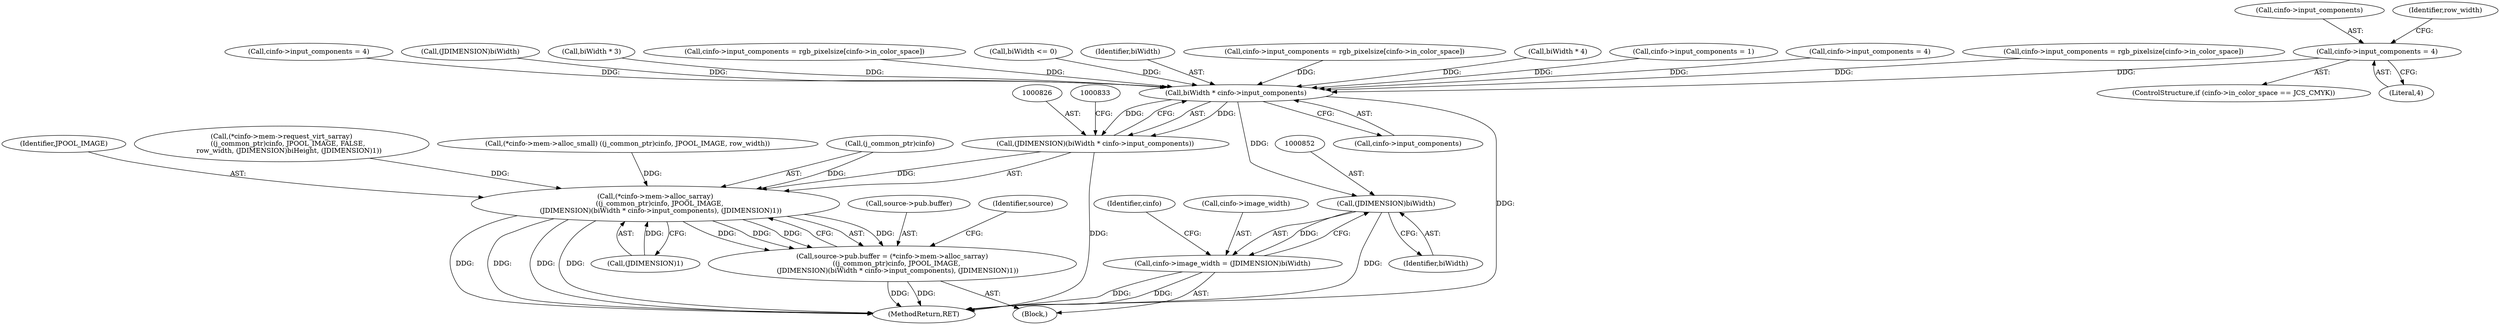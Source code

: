 digraph "0_libjpeg-turbo_9c78a04df4e44ef6487eee99c4258397f4fdca55_0@API" {
"1000679" [label="(Call,cinfo->input_components = 4)"];
"1000827" [label="(Call,biWidth * cinfo->input_components)"];
"1000825" [label="(Call,(JDIMENSION)(biWidth * cinfo->input_components))"];
"1000820" [label="(Call,(*cinfo->mem->alloc_sarray)\n    ((j_common_ptr)cinfo, JPOOL_IMAGE,\n     (JDIMENSION)(biWidth * cinfo->input_components), (JDIMENSION)1))"];
"1000814" [label="(Call,source->pub.buffer = (*cinfo->mem->alloc_sarray)\n    ((j_common_ptr)cinfo, JPOOL_IMAGE,\n     (JDIMENSION)(biWidth * cinfo->input_components), (JDIMENSION)1))"];
"1000851" [label="(Call,(JDIMENSION)biWidth)"];
"1000847" [label="(Call,cinfo->image_width = (JDIMENSION)biWidth)"];
"1000853" [label="(Identifier,biWidth)"];
"1000828" [label="(Identifier,biWidth)"];
"1000683" [label="(Literal,4)"];
"1000856" [label="(Identifier,cinfo)"];
"1000663" [label="(Call,cinfo->input_components = rgb_pixelsize[cinfo->in_color_space])"];
"1000827" [label="(Call,biWidth * cinfo->input_components)"];
"1000814" [label="(Call,source->pub.buffer = (*cinfo->mem->alloc_sarray)\n    ((j_common_ptr)cinfo, JPOOL_IMAGE,\n     (JDIMENSION)(biWidth * cinfo->input_components), (JDIMENSION)1))"];
"1000722" [label="(Call,(*cinfo->mem->request_virt_sarray)\n      ((j_common_ptr)cinfo, JPOOL_IMAGE, FALSE,\n       row_width, (JDIMENSION)biHeight, (JDIMENSION)1))"];
"1000848" [label="(Call,cinfo->image_width)"];
"1000692" [label="(Call,biWidth * 4)"];
"1000569" [label="(Call,cinfo->input_components = 1)"];
"1000769" [label="(Call,(*cinfo->mem->alloc_small) ((j_common_ptr)cinfo, JPOOL_IMAGE, row_width))"];
"1000680" [label="(Call,cinfo->input_components)"];
"1000629" [label="(Call,cinfo->input_components = 4)"];
"1000829" [label="(Call,cinfo->input_components)"];
"1000135" [label="(Block,)"];
"1000847" [label="(Call,cinfo->image_width = (JDIMENSION)biWidth)"];
"1000838" [label="(Identifier,source)"];
"1000553" [label="(Call,cinfo->input_components = rgb_pixelsize[cinfo->in_color_space])"];
"1000821" [label="(Call,(j_common_ptr)cinfo)"];
"1000581" [label="(Call,cinfo->input_components = 4)"];
"1000679" [label="(Call,cinfo->input_components = 4)"];
"1000825" [label="(Call,(JDIMENSION)(biWidth * cinfo->input_components))"];
"1000824" [label="(Identifier,JPOOL_IMAGE)"];
"1000815" [label="(Call,source->pub.buffer)"];
"1000592" [label="(Call,(JDIMENSION)biWidth)"];
"1000642" [label="(Call,biWidth * 3)"];
"1000673" [label="(ControlStructure,if (cinfo->in_color_space == JCS_CMYK))"];
"1000832" [label="(Call,(JDIMENSION)1)"];
"1000689" [label="(Identifier,row_width)"];
"1000861" [label="(MethodReturn,RET)"];
"1000613" [label="(Call,cinfo->input_components = rgb_pixelsize[cinfo->in_color_space])"];
"1000820" [label="(Call,(*cinfo->mem->alloc_sarray)\n    ((j_common_ptr)cinfo, JPOOL_IMAGE,\n     (JDIMENSION)(biWidth * cinfo->input_components), (JDIMENSION)1))"];
"1000438" [label="(Call,biWidth <= 0)"];
"1000851" [label="(Call,(JDIMENSION)biWidth)"];
"1000679" -> "1000673"  [label="AST: "];
"1000679" -> "1000683"  [label="CFG: "];
"1000680" -> "1000679"  [label="AST: "];
"1000683" -> "1000679"  [label="AST: "];
"1000689" -> "1000679"  [label="CFG: "];
"1000679" -> "1000827"  [label="DDG: "];
"1000827" -> "1000825"  [label="AST: "];
"1000827" -> "1000829"  [label="CFG: "];
"1000828" -> "1000827"  [label="AST: "];
"1000829" -> "1000827"  [label="AST: "];
"1000825" -> "1000827"  [label="CFG: "];
"1000827" -> "1000861"  [label="DDG: "];
"1000827" -> "1000825"  [label="DDG: "];
"1000827" -> "1000825"  [label="DDG: "];
"1000642" -> "1000827"  [label="DDG: "];
"1000692" -> "1000827"  [label="DDG: "];
"1000592" -> "1000827"  [label="DDG: "];
"1000438" -> "1000827"  [label="DDG: "];
"1000613" -> "1000827"  [label="DDG: "];
"1000629" -> "1000827"  [label="DDG: "];
"1000581" -> "1000827"  [label="DDG: "];
"1000569" -> "1000827"  [label="DDG: "];
"1000663" -> "1000827"  [label="DDG: "];
"1000553" -> "1000827"  [label="DDG: "];
"1000827" -> "1000851"  [label="DDG: "];
"1000825" -> "1000820"  [label="AST: "];
"1000826" -> "1000825"  [label="AST: "];
"1000833" -> "1000825"  [label="CFG: "];
"1000825" -> "1000861"  [label="DDG: "];
"1000825" -> "1000820"  [label="DDG: "];
"1000820" -> "1000814"  [label="AST: "];
"1000820" -> "1000832"  [label="CFG: "];
"1000821" -> "1000820"  [label="AST: "];
"1000824" -> "1000820"  [label="AST: "];
"1000832" -> "1000820"  [label="AST: "];
"1000814" -> "1000820"  [label="CFG: "];
"1000820" -> "1000861"  [label="DDG: "];
"1000820" -> "1000861"  [label="DDG: "];
"1000820" -> "1000861"  [label="DDG: "];
"1000820" -> "1000861"  [label="DDG: "];
"1000820" -> "1000814"  [label="DDG: "];
"1000820" -> "1000814"  [label="DDG: "];
"1000820" -> "1000814"  [label="DDG: "];
"1000820" -> "1000814"  [label="DDG: "];
"1000821" -> "1000820"  [label="DDG: "];
"1000769" -> "1000820"  [label="DDG: "];
"1000722" -> "1000820"  [label="DDG: "];
"1000832" -> "1000820"  [label="DDG: "];
"1000814" -> "1000135"  [label="AST: "];
"1000815" -> "1000814"  [label="AST: "];
"1000838" -> "1000814"  [label="CFG: "];
"1000814" -> "1000861"  [label="DDG: "];
"1000814" -> "1000861"  [label="DDG: "];
"1000851" -> "1000847"  [label="AST: "];
"1000851" -> "1000853"  [label="CFG: "];
"1000852" -> "1000851"  [label="AST: "];
"1000853" -> "1000851"  [label="AST: "];
"1000847" -> "1000851"  [label="CFG: "];
"1000851" -> "1000861"  [label="DDG: "];
"1000851" -> "1000847"  [label="DDG: "];
"1000847" -> "1000135"  [label="AST: "];
"1000848" -> "1000847"  [label="AST: "];
"1000856" -> "1000847"  [label="CFG: "];
"1000847" -> "1000861"  [label="DDG: "];
"1000847" -> "1000861"  [label="DDG: "];
}
